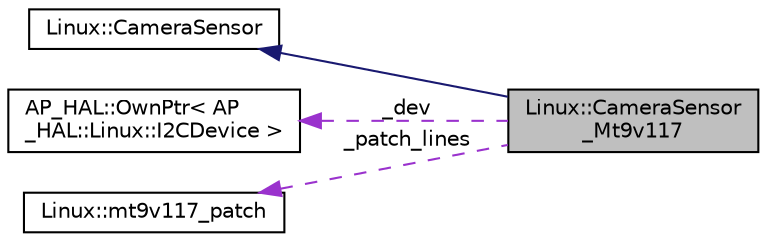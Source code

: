 digraph "Linux::CameraSensor_Mt9v117"
{
 // INTERACTIVE_SVG=YES
  edge [fontname="Helvetica",fontsize="10",labelfontname="Helvetica",labelfontsize="10"];
  node [fontname="Helvetica",fontsize="10",shape=record];
  rankdir="LR";
  Node1 [label="Linux::CameraSensor\l_Mt9v117",height=0.2,width=0.4,color="black", fillcolor="grey75", style="filled", fontcolor="black"];
  Node2 -> Node1 [dir="back",color="midnightblue",fontsize="10",style="solid",fontname="Helvetica"];
  Node2 [label="Linux::CameraSensor",height=0.2,width=0.4,color="black", fillcolor="white", style="filled",URL="$classLinux_1_1CameraSensor.html"];
  Node3 -> Node1 [dir="back",color="darkorchid3",fontsize="10",style="dashed",label=" _dev" ,fontname="Helvetica"];
  Node3 [label="AP_HAL::OwnPtr\< AP\l_HAL::Linux::I2CDevice \>",height=0.2,width=0.4,color="black", fillcolor="white", style="filled",URL="$classAP__HAL_1_1OwnPtr.html"];
  Node4 -> Node1 [dir="back",color="darkorchid3",fontsize="10",style="dashed",label=" _patch_lines" ,fontname="Helvetica"];
  Node4 [label="Linux::mt9v117_patch",height=0.2,width=0.4,color="black", fillcolor="white", style="filled",URL="$structLinux_1_1mt9v117__patch.html"];
}
